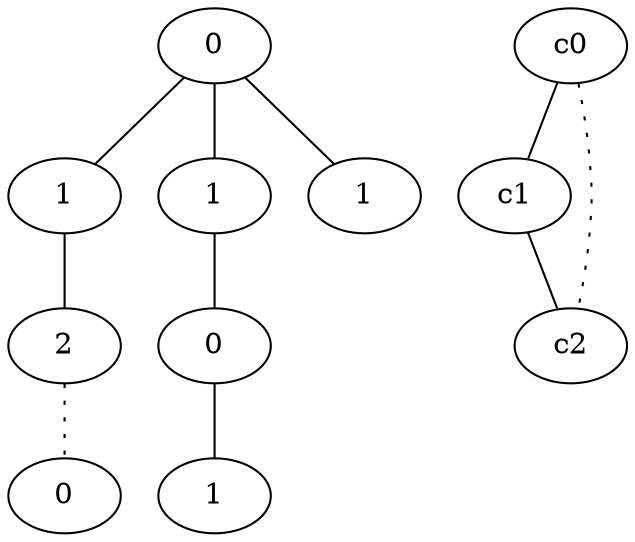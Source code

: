 graph {
a0[label=0];
a1[label=1];
a2[label=2];
a3[label=0];
a4[label=1];
a5[label=0];
a6[label=1];
a7[label=1];
a0 -- a1;
a0 -- a4;
a0 -- a7;
a1 -- a2;
a2 -- a3 [style=dotted];
a4 -- a5;
a5 -- a6;
c0 -- c1;
c0 -- c2 [style=dotted];
c1 -- c2;
}
